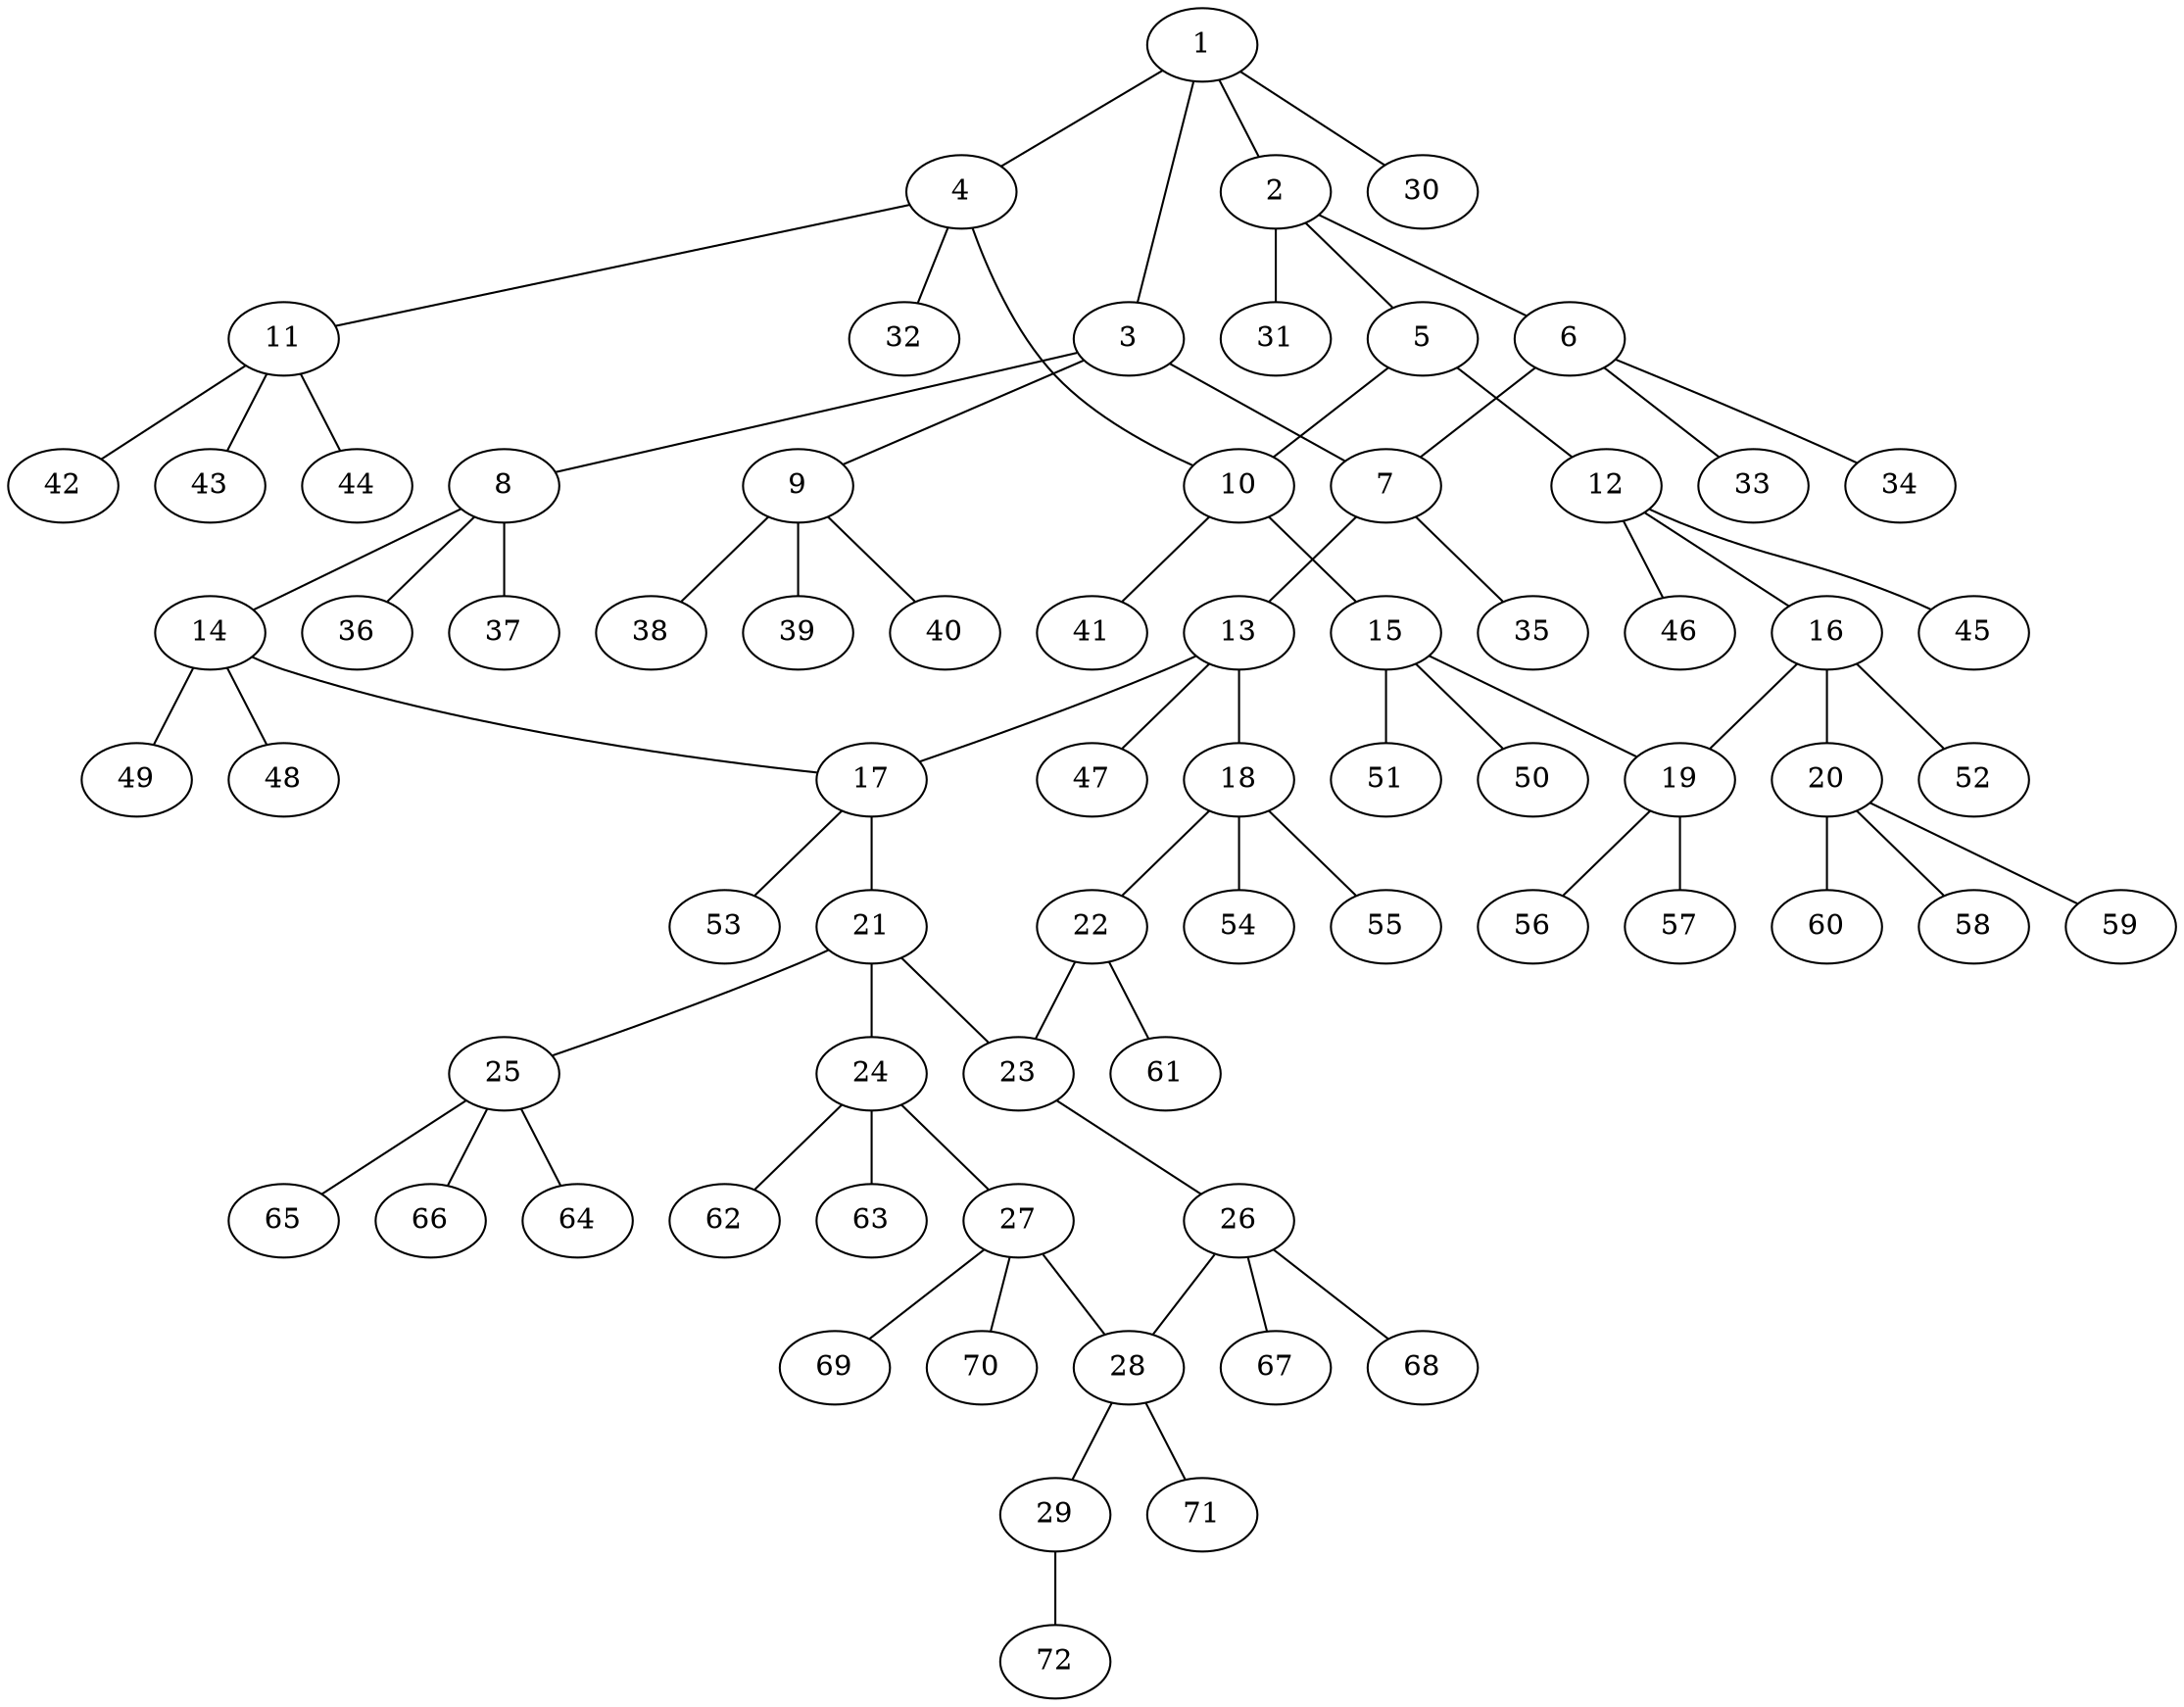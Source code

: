 graph molecule_4145 {
	1	 [chem=C];
	2	 [chem=C];
	1 -- 2	 [valence=1];
	3	 [chem=C];
	1 -- 3	 [valence=1];
	4	 [chem=C];
	1 -- 4	 [valence=1];
	30	 [chem=H];
	1 -- 30	 [valence=1];
	5	 [chem=N];
	2 -- 5	 [valence=1];
	6	 [chem=C];
	2 -- 6	 [valence=1];
	31	 [chem=H];
	2 -- 31	 [valence=1];
	7	 [chem=C];
	3 -- 7	 [valence=1];
	8	 [chem=C];
	3 -- 8	 [valence=1];
	9	 [chem=C];
	3 -- 9	 [valence=1];
	10	 [chem=C];
	4 -- 10	 [valence=1];
	11	 [chem=C];
	4 -- 11	 [valence=1];
	32	 [chem=H];
	4 -- 32	 [valence=1];
	5 -- 10	 [valence=1];
	12	 [chem=C];
	5 -- 12	 [valence=1];
	6 -- 7	 [valence=1];
	33	 [chem=H];
	6 -- 33	 [valence=1];
	34	 [chem=H];
	6 -- 34	 [valence=1];
	13	 [chem=C];
	7 -- 13	 [valence=1];
	35	 [chem=H];
	7 -- 35	 [valence=1];
	14	 [chem=C];
	8 -- 14	 [valence=1];
	36	 [chem=H];
	8 -- 36	 [valence=1];
	37	 [chem=H];
	8 -- 37	 [valence=1];
	38	 [chem=H];
	9 -- 38	 [valence=1];
	39	 [chem=H];
	9 -- 39	 [valence=1];
	40	 [chem=H];
	9 -- 40	 [valence=1];
	15	 [chem=C];
	10 -- 15	 [valence=1];
	41	 [chem=H];
	10 -- 41	 [valence=1];
	42	 [chem=H];
	11 -- 42	 [valence=1];
	43	 [chem=H];
	11 -- 43	 [valence=1];
	44	 [chem=H];
	11 -- 44	 [valence=1];
	16	 [chem=C];
	12 -- 16	 [valence=1];
	45	 [chem=H];
	12 -- 45	 [valence=1];
	46	 [chem=H];
	12 -- 46	 [valence=1];
	17	 [chem=C];
	13 -- 17	 [valence=1];
	18	 [chem=C];
	13 -- 18	 [valence=1];
	47	 [chem=H];
	13 -- 47	 [valence=1];
	14 -- 17	 [valence=1];
	48	 [chem=H];
	14 -- 48	 [valence=1];
	49	 [chem=H];
	14 -- 49	 [valence=1];
	19	 [chem=C];
	15 -- 19	 [valence=1];
	50	 [chem=H];
	15 -- 50	 [valence=1];
	51	 [chem=H];
	15 -- 51	 [valence=1];
	16 -- 19	 [valence=1];
	20	 [chem=C];
	16 -- 20	 [valence=1];
	52	 [chem=H];
	16 -- 52	 [valence=1];
	21	 [chem=C];
	17 -- 21	 [valence=1];
	53	 [chem=H];
	17 -- 53	 [valence=1];
	22	 [chem=C];
	18 -- 22	 [valence=1];
	54	 [chem=H];
	18 -- 54	 [valence=1];
	55	 [chem=H];
	18 -- 55	 [valence=1];
	56	 [chem=H];
	19 -- 56	 [valence=1];
	57	 [chem=H];
	19 -- 57	 [valence=1];
	58	 [chem=H];
	20 -- 58	 [valence=1];
	59	 [chem=H];
	20 -- 59	 [valence=1];
	60	 [chem=H];
	20 -- 60	 [valence=1];
	23	 [chem=C];
	21 -- 23	 [valence=1];
	24	 [chem=C];
	21 -- 24	 [valence=1];
	25	 [chem=C];
	21 -- 25	 [valence=1];
	22 -- 23	 [valence=2];
	61	 [chem=H];
	22 -- 61	 [valence=1];
	26	 [chem=C];
	23 -- 26	 [valence=1];
	27	 [chem=C];
	24 -- 27	 [valence=1];
	62	 [chem=H];
	24 -- 62	 [valence=1];
	63	 [chem=H];
	24 -- 63	 [valence=1];
	64	 [chem=H];
	25 -- 64	 [valence=1];
	65	 [chem=H];
	25 -- 65	 [valence=1];
	66	 [chem=H];
	25 -- 66	 [valence=1];
	28	 [chem=C];
	26 -- 28	 [valence=1];
	67	 [chem=H];
	26 -- 67	 [valence=1];
	68	 [chem=H];
	26 -- 68	 [valence=1];
	27 -- 28	 [valence=1];
	69	 [chem=H];
	27 -- 69	 [valence=1];
	70	 [chem=H];
	27 -- 70	 [valence=1];
	29	 [chem=O];
	28 -- 29	 [valence=1];
	71	 [chem=H];
	28 -- 71	 [valence=1];
	72	 [chem=H];
	29 -- 72	 [valence=1];
}
